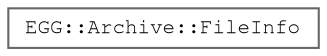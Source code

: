 digraph "Graphical Class Hierarchy"
{
 // LATEX_PDF_SIZE
  bgcolor="transparent";
  edge [fontname=FreeMono,fontsize=10,labelfontname=FreeMono,labelfontsize=10];
  node [fontname=FreeMono,fontsize=10,shape=box,height=0.2,width=0.4];
  rankdir="LR";
  Node0 [label="EGG::Archive::FileInfo",height=0.2,width=0.4,color="grey40", fillcolor="white", style="filled",URL="$class_e_g_g_1_1_archive.html#struct_e_g_g_1_1_archive_1_1_file_info",tooltip=" "];
}
